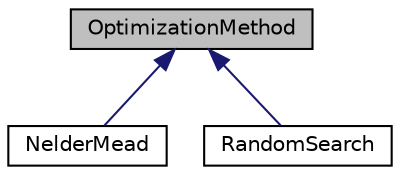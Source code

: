 digraph "OptimizationMethod"
{
  edge [fontname="Helvetica",fontsize="10",labelfontname="Helvetica",labelfontsize="10"];
  node [fontname="Helvetica",fontsize="10",shape=record];
  Node0 [label="OptimizationMethod",height=0.2,width=0.4,color="black", fillcolor="grey75", style="filled", fontcolor="black"];
  Node0 -> Node1 [dir="back",color="midnightblue",fontsize="10",style="solid"];
  Node1 [label="NelderMead",height=0.2,width=0.4,color="black", fillcolor="white", style="filled",URL="$class_nelder_mead.html"];
  Node0 -> Node2 [dir="back",color="midnightblue",fontsize="10",style="solid"];
  Node2 [label="RandomSearch",height=0.2,width=0.4,color="black", fillcolor="white", style="filled",URL="$class_random_search.html"];
}
